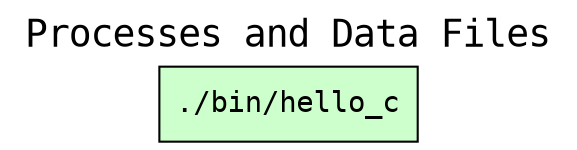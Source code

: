 
digraph wt_run {
rankdir=LR
fontname=Courier; fontsize=18; labelloc=t
label="Processes and Data Files"
node[shape=box style="filled" fillcolor="#CCFFCC" peripheries=1 fontname=Courier]
"exe:e2" [label="./bin/hello_c"]
node[shape=box style="rounded,filled" fillcolor="#FFFFCC" peripheries=1 fontname=Helvetica]
}

